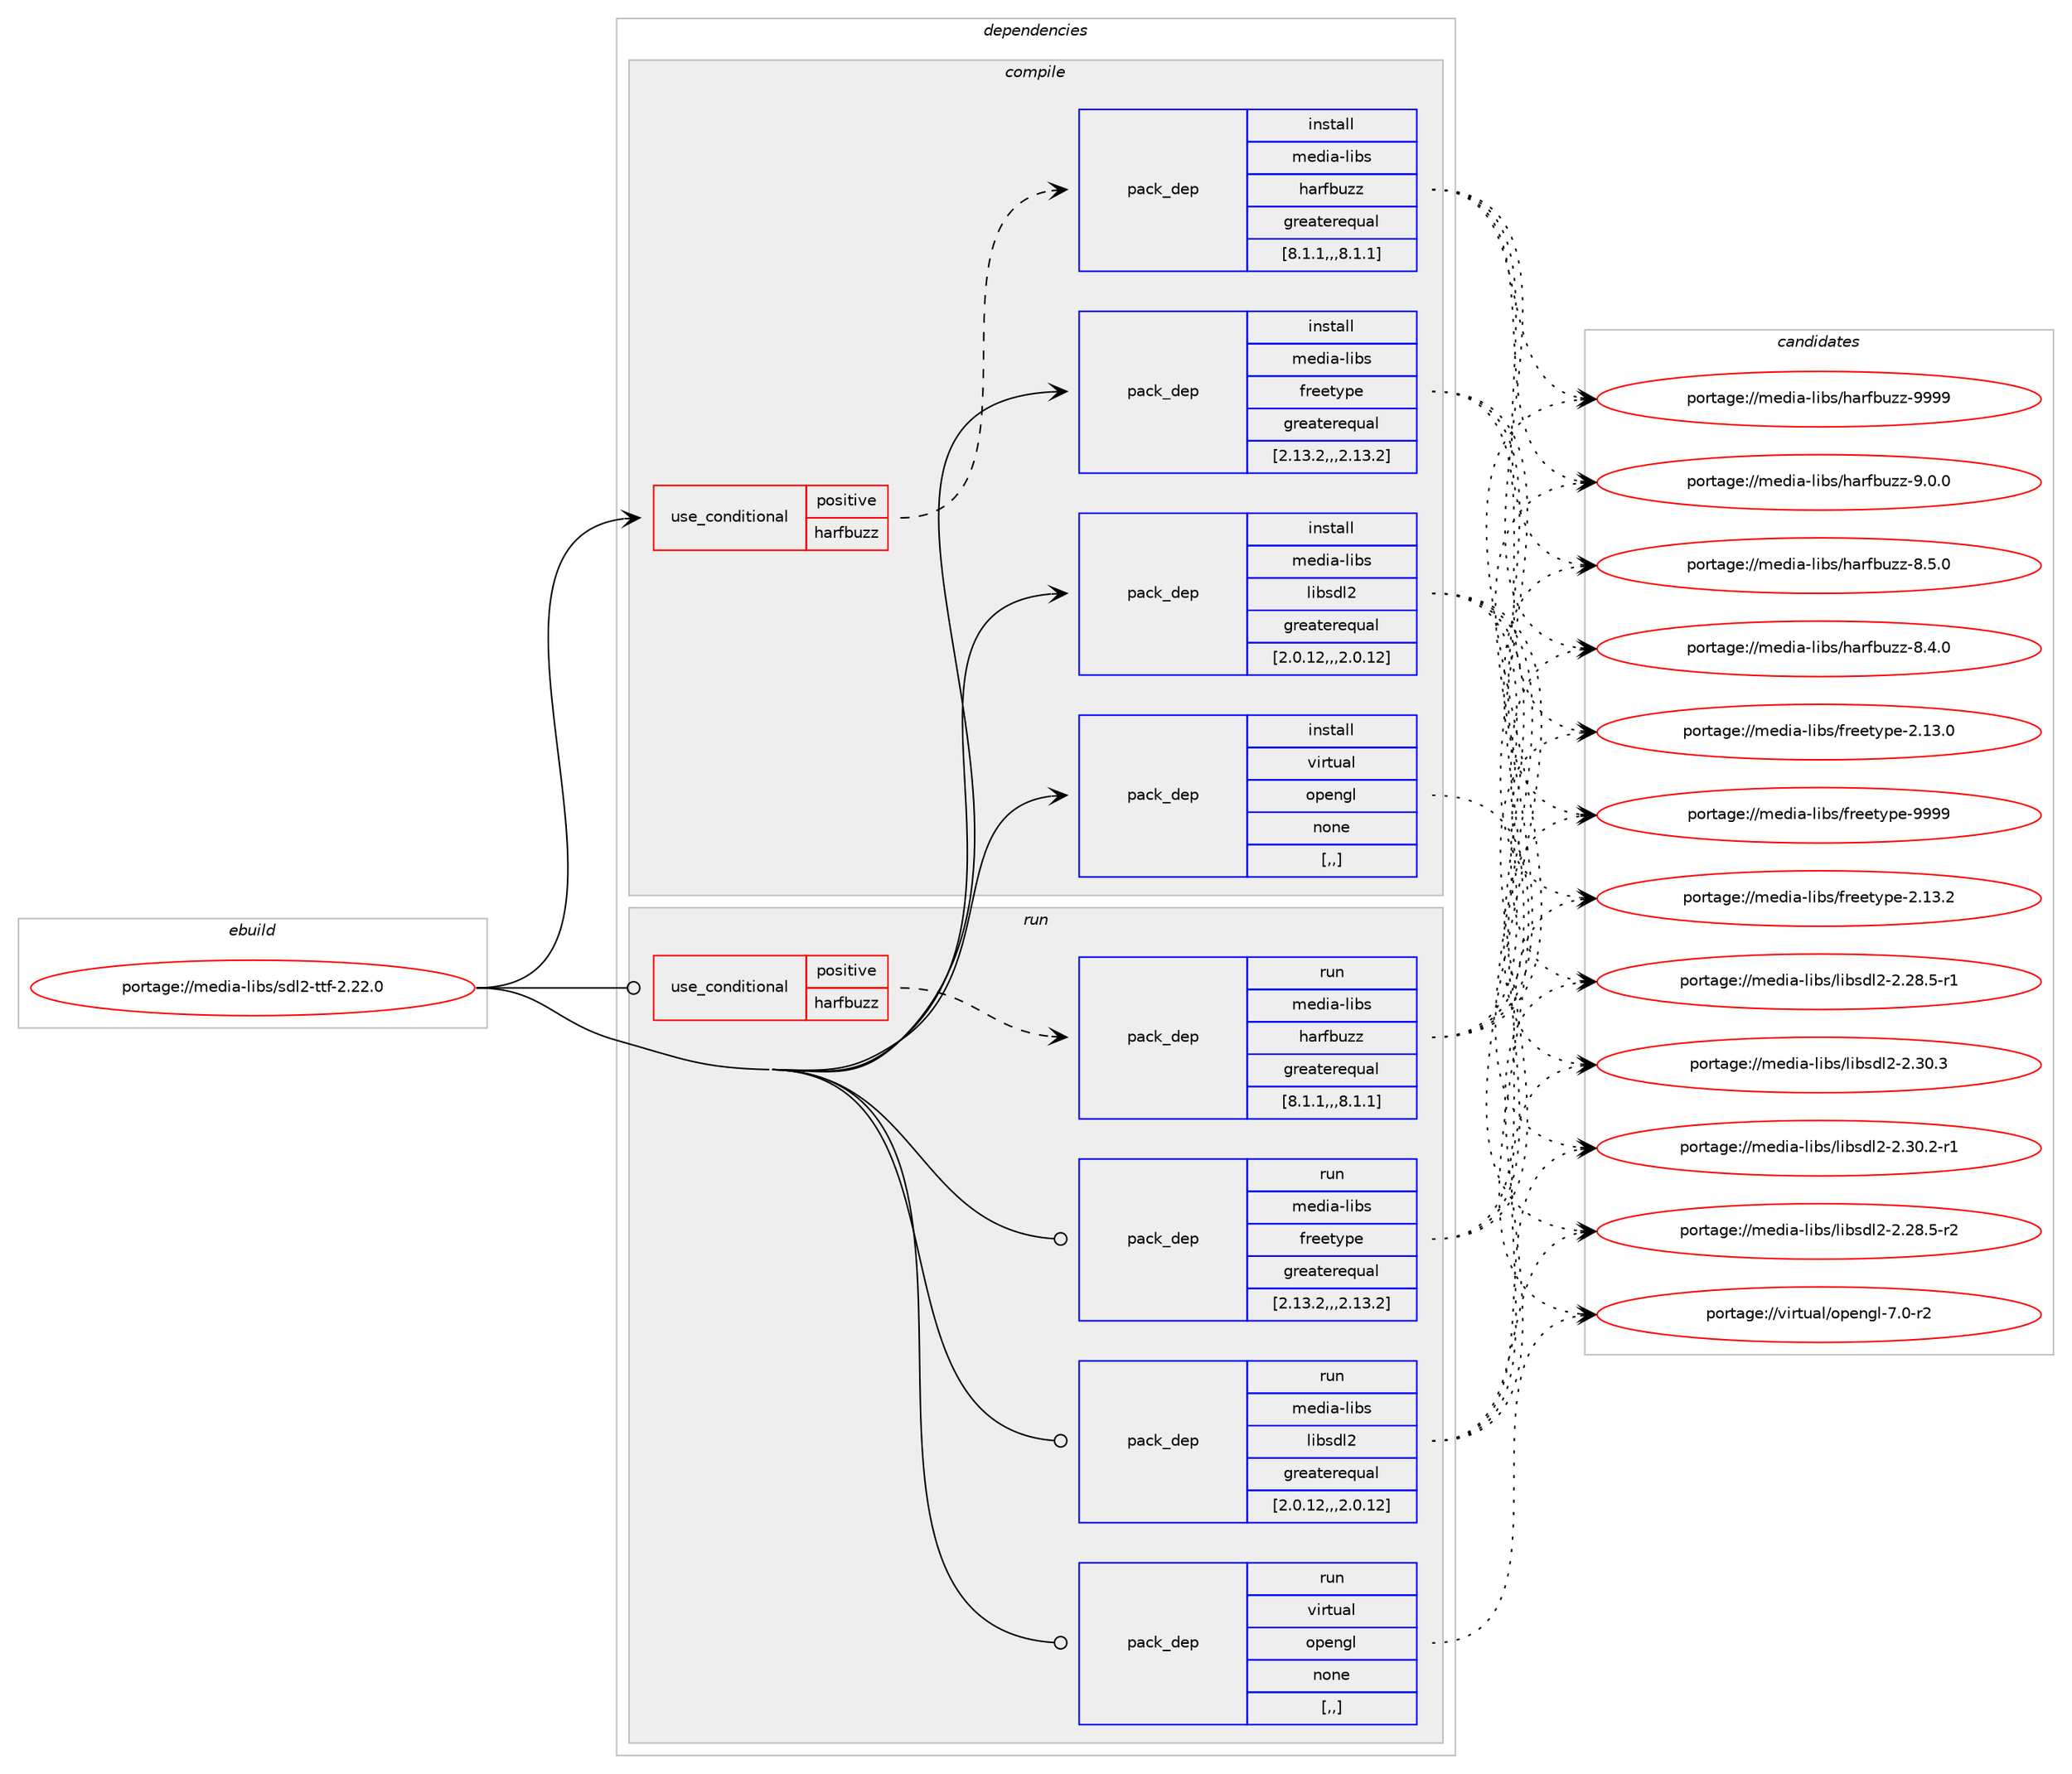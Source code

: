 digraph prolog {

# *************
# Graph options
# *************

newrank=true;
concentrate=true;
compound=true;
graph [rankdir=LR,fontname=Helvetica,fontsize=10,ranksep=1.5];#, ranksep=2.5, nodesep=0.2];
edge  [arrowhead=vee];
node  [fontname=Helvetica,fontsize=10];

# **********
# The ebuild
# **********

subgraph cluster_leftcol {
color=gray;
label=<<i>ebuild</i>>;
id [label="portage://media-libs/sdl2-ttf-2.22.0", color=red, width=4, href="../media-libs/sdl2-ttf-2.22.0.svg"];
}

# ****************
# The dependencies
# ****************

subgraph cluster_midcol {
color=gray;
label=<<i>dependencies</i>>;
subgraph cluster_compile {
fillcolor="#eeeeee";
style=filled;
label=<<i>compile</i>>;
subgraph cond77597 {
dependency305506 [label=<<TABLE BORDER="0" CELLBORDER="1" CELLSPACING="0" CELLPADDING="4"><TR><TD ROWSPAN="3" CELLPADDING="10">use_conditional</TD></TR><TR><TD>positive</TD></TR><TR><TD>harfbuzz</TD></TR></TABLE>>, shape=none, color=red];
subgraph pack225534 {
dependency305507 [label=<<TABLE BORDER="0" CELLBORDER="1" CELLSPACING="0" CELLPADDING="4" WIDTH="220"><TR><TD ROWSPAN="6" CELLPADDING="30">pack_dep</TD></TR><TR><TD WIDTH="110">install</TD></TR><TR><TD>media-libs</TD></TR><TR><TD>harfbuzz</TD></TR><TR><TD>greaterequal</TD></TR><TR><TD>[8.1.1,,,8.1.1]</TD></TR></TABLE>>, shape=none, color=blue];
}
dependency305506:e -> dependency305507:w [weight=20,style="dashed",arrowhead="vee"];
}
id:e -> dependency305506:w [weight=20,style="solid",arrowhead="vee"];
subgraph pack225535 {
dependency305508 [label=<<TABLE BORDER="0" CELLBORDER="1" CELLSPACING="0" CELLPADDING="4" WIDTH="220"><TR><TD ROWSPAN="6" CELLPADDING="30">pack_dep</TD></TR><TR><TD WIDTH="110">install</TD></TR><TR><TD>media-libs</TD></TR><TR><TD>freetype</TD></TR><TR><TD>greaterequal</TD></TR><TR><TD>[2.13.2,,,2.13.2]</TD></TR></TABLE>>, shape=none, color=blue];
}
id:e -> dependency305508:w [weight=20,style="solid",arrowhead="vee"];
subgraph pack225536 {
dependency305509 [label=<<TABLE BORDER="0" CELLBORDER="1" CELLSPACING="0" CELLPADDING="4" WIDTH="220"><TR><TD ROWSPAN="6" CELLPADDING="30">pack_dep</TD></TR><TR><TD WIDTH="110">install</TD></TR><TR><TD>media-libs</TD></TR><TR><TD>libsdl2</TD></TR><TR><TD>greaterequal</TD></TR><TR><TD>[2.0.12,,,2.0.12]</TD></TR></TABLE>>, shape=none, color=blue];
}
id:e -> dependency305509:w [weight=20,style="solid",arrowhead="vee"];
subgraph pack225537 {
dependency305510 [label=<<TABLE BORDER="0" CELLBORDER="1" CELLSPACING="0" CELLPADDING="4" WIDTH="220"><TR><TD ROWSPAN="6" CELLPADDING="30">pack_dep</TD></TR><TR><TD WIDTH="110">install</TD></TR><TR><TD>virtual</TD></TR><TR><TD>opengl</TD></TR><TR><TD>none</TD></TR><TR><TD>[,,]</TD></TR></TABLE>>, shape=none, color=blue];
}
id:e -> dependency305510:w [weight=20,style="solid",arrowhead="vee"];
}
subgraph cluster_compileandrun {
fillcolor="#eeeeee";
style=filled;
label=<<i>compile and run</i>>;
}
subgraph cluster_run {
fillcolor="#eeeeee";
style=filled;
label=<<i>run</i>>;
subgraph cond77598 {
dependency305511 [label=<<TABLE BORDER="0" CELLBORDER="1" CELLSPACING="0" CELLPADDING="4"><TR><TD ROWSPAN="3" CELLPADDING="10">use_conditional</TD></TR><TR><TD>positive</TD></TR><TR><TD>harfbuzz</TD></TR></TABLE>>, shape=none, color=red];
subgraph pack225538 {
dependency305512 [label=<<TABLE BORDER="0" CELLBORDER="1" CELLSPACING="0" CELLPADDING="4" WIDTH="220"><TR><TD ROWSPAN="6" CELLPADDING="30">pack_dep</TD></TR><TR><TD WIDTH="110">run</TD></TR><TR><TD>media-libs</TD></TR><TR><TD>harfbuzz</TD></TR><TR><TD>greaterequal</TD></TR><TR><TD>[8.1.1,,,8.1.1]</TD></TR></TABLE>>, shape=none, color=blue];
}
dependency305511:e -> dependency305512:w [weight=20,style="dashed",arrowhead="vee"];
}
id:e -> dependency305511:w [weight=20,style="solid",arrowhead="odot"];
subgraph pack225539 {
dependency305513 [label=<<TABLE BORDER="0" CELLBORDER="1" CELLSPACING="0" CELLPADDING="4" WIDTH="220"><TR><TD ROWSPAN="6" CELLPADDING="30">pack_dep</TD></TR><TR><TD WIDTH="110">run</TD></TR><TR><TD>media-libs</TD></TR><TR><TD>freetype</TD></TR><TR><TD>greaterequal</TD></TR><TR><TD>[2.13.2,,,2.13.2]</TD></TR></TABLE>>, shape=none, color=blue];
}
id:e -> dependency305513:w [weight=20,style="solid",arrowhead="odot"];
subgraph pack225540 {
dependency305514 [label=<<TABLE BORDER="0" CELLBORDER="1" CELLSPACING="0" CELLPADDING="4" WIDTH="220"><TR><TD ROWSPAN="6" CELLPADDING="30">pack_dep</TD></TR><TR><TD WIDTH="110">run</TD></TR><TR><TD>media-libs</TD></TR><TR><TD>libsdl2</TD></TR><TR><TD>greaterequal</TD></TR><TR><TD>[2.0.12,,,2.0.12]</TD></TR></TABLE>>, shape=none, color=blue];
}
id:e -> dependency305514:w [weight=20,style="solid",arrowhead="odot"];
subgraph pack225541 {
dependency305515 [label=<<TABLE BORDER="0" CELLBORDER="1" CELLSPACING="0" CELLPADDING="4" WIDTH="220"><TR><TD ROWSPAN="6" CELLPADDING="30">pack_dep</TD></TR><TR><TD WIDTH="110">run</TD></TR><TR><TD>virtual</TD></TR><TR><TD>opengl</TD></TR><TR><TD>none</TD></TR><TR><TD>[,,]</TD></TR></TABLE>>, shape=none, color=blue];
}
id:e -> dependency305515:w [weight=20,style="solid",arrowhead="odot"];
}
}

# **************
# The candidates
# **************

subgraph cluster_choices {
rank=same;
color=gray;
label=<<i>candidates</i>>;

subgraph choice225534 {
color=black;
nodesep=1;
choice1091011001059745108105981154710497114102981171221224557575757 [label="portage://media-libs/harfbuzz-9999", color=red, width=4,href="../media-libs/harfbuzz-9999.svg"];
choice109101100105974510810598115471049711410298117122122455746484648 [label="portage://media-libs/harfbuzz-9.0.0", color=red, width=4,href="../media-libs/harfbuzz-9.0.0.svg"];
choice109101100105974510810598115471049711410298117122122455646534648 [label="portage://media-libs/harfbuzz-8.5.0", color=red, width=4,href="../media-libs/harfbuzz-8.5.0.svg"];
choice109101100105974510810598115471049711410298117122122455646524648 [label="portage://media-libs/harfbuzz-8.4.0", color=red, width=4,href="../media-libs/harfbuzz-8.4.0.svg"];
dependency305507:e -> choice1091011001059745108105981154710497114102981171221224557575757:w [style=dotted,weight="100"];
dependency305507:e -> choice109101100105974510810598115471049711410298117122122455746484648:w [style=dotted,weight="100"];
dependency305507:e -> choice109101100105974510810598115471049711410298117122122455646534648:w [style=dotted,weight="100"];
dependency305507:e -> choice109101100105974510810598115471049711410298117122122455646524648:w [style=dotted,weight="100"];
}
subgraph choice225535 {
color=black;
nodesep=1;
choice109101100105974510810598115471021141011011161211121014557575757 [label="portage://media-libs/freetype-9999", color=red, width=4,href="../media-libs/freetype-9999.svg"];
choice1091011001059745108105981154710211410110111612111210145504649514650 [label="portage://media-libs/freetype-2.13.2", color=red, width=4,href="../media-libs/freetype-2.13.2.svg"];
choice1091011001059745108105981154710211410110111612111210145504649514648 [label="portage://media-libs/freetype-2.13.0", color=red, width=4,href="../media-libs/freetype-2.13.0.svg"];
dependency305508:e -> choice109101100105974510810598115471021141011011161211121014557575757:w [style=dotted,weight="100"];
dependency305508:e -> choice1091011001059745108105981154710211410110111612111210145504649514650:w [style=dotted,weight="100"];
dependency305508:e -> choice1091011001059745108105981154710211410110111612111210145504649514648:w [style=dotted,weight="100"];
}
subgraph choice225536 {
color=black;
nodesep=1;
choice10910110010597451081059811547108105981151001085045504651484651 [label="portage://media-libs/libsdl2-2.30.3", color=red, width=4,href="../media-libs/libsdl2-2.30.3.svg"];
choice109101100105974510810598115471081059811510010850455046514846504511449 [label="portage://media-libs/libsdl2-2.30.2-r1", color=red, width=4,href="../media-libs/libsdl2-2.30.2-r1.svg"];
choice109101100105974510810598115471081059811510010850455046505646534511450 [label="portage://media-libs/libsdl2-2.28.5-r2", color=red, width=4,href="../media-libs/libsdl2-2.28.5-r2.svg"];
choice109101100105974510810598115471081059811510010850455046505646534511449 [label="portage://media-libs/libsdl2-2.28.5-r1", color=red, width=4,href="../media-libs/libsdl2-2.28.5-r1.svg"];
dependency305509:e -> choice10910110010597451081059811547108105981151001085045504651484651:w [style=dotted,weight="100"];
dependency305509:e -> choice109101100105974510810598115471081059811510010850455046514846504511449:w [style=dotted,weight="100"];
dependency305509:e -> choice109101100105974510810598115471081059811510010850455046505646534511450:w [style=dotted,weight="100"];
dependency305509:e -> choice109101100105974510810598115471081059811510010850455046505646534511449:w [style=dotted,weight="100"];
}
subgraph choice225537 {
color=black;
nodesep=1;
choice1181051141161179710847111112101110103108455546484511450 [label="portage://virtual/opengl-7.0-r2", color=red, width=4,href="../virtual/opengl-7.0-r2.svg"];
dependency305510:e -> choice1181051141161179710847111112101110103108455546484511450:w [style=dotted,weight="100"];
}
subgraph choice225538 {
color=black;
nodesep=1;
choice1091011001059745108105981154710497114102981171221224557575757 [label="portage://media-libs/harfbuzz-9999", color=red, width=4,href="../media-libs/harfbuzz-9999.svg"];
choice109101100105974510810598115471049711410298117122122455746484648 [label="portage://media-libs/harfbuzz-9.0.0", color=red, width=4,href="../media-libs/harfbuzz-9.0.0.svg"];
choice109101100105974510810598115471049711410298117122122455646534648 [label="portage://media-libs/harfbuzz-8.5.0", color=red, width=4,href="../media-libs/harfbuzz-8.5.0.svg"];
choice109101100105974510810598115471049711410298117122122455646524648 [label="portage://media-libs/harfbuzz-8.4.0", color=red, width=4,href="../media-libs/harfbuzz-8.4.0.svg"];
dependency305512:e -> choice1091011001059745108105981154710497114102981171221224557575757:w [style=dotted,weight="100"];
dependency305512:e -> choice109101100105974510810598115471049711410298117122122455746484648:w [style=dotted,weight="100"];
dependency305512:e -> choice109101100105974510810598115471049711410298117122122455646534648:w [style=dotted,weight="100"];
dependency305512:e -> choice109101100105974510810598115471049711410298117122122455646524648:w [style=dotted,weight="100"];
}
subgraph choice225539 {
color=black;
nodesep=1;
choice109101100105974510810598115471021141011011161211121014557575757 [label="portage://media-libs/freetype-9999", color=red, width=4,href="../media-libs/freetype-9999.svg"];
choice1091011001059745108105981154710211410110111612111210145504649514650 [label="portage://media-libs/freetype-2.13.2", color=red, width=4,href="../media-libs/freetype-2.13.2.svg"];
choice1091011001059745108105981154710211410110111612111210145504649514648 [label="portage://media-libs/freetype-2.13.0", color=red, width=4,href="../media-libs/freetype-2.13.0.svg"];
dependency305513:e -> choice109101100105974510810598115471021141011011161211121014557575757:w [style=dotted,weight="100"];
dependency305513:e -> choice1091011001059745108105981154710211410110111612111210145504649514650:w [style=dotted,weight="100"];
dependency305513:e -> choice1091011001059745108105981154710211410110111612111210145504649514648:w [style=dotted,weight="100"];
}
subgraph choice225540 {
color=black;
nodesep=1;
choice10910110010597451081059811547108105981151001085045504651484651 [label="portage://media-libs/libsdl2-2.30.3", color=red, width=4,href="../media-libs/libsdl2-2.30.3.svg"];
choice109101100105974510810598115471081059811510010850455046514846504511449 [label="portage://media-libs/libsdl2-2.30.2-r1", color=red, width=4,href="../media-libs/libsdl2-2.30.2-r1.svg"];
choice109101100105974510810598115471081059811510010850455046505646534511450 [label="portage://media-libs/libsdl2-2.28.5-r2", color=red, width=4,href="../media-libs/libsdl2-2.28.5-r2.svg"];
choice109101100105974510810598115471081059811510010850455046505646534511449 [label="portage://media-libs/libsdl2-2.28.5-r1", color=red, width=4,href="../media-libs/libsdl2-2.28.5-r1.svg"];
dependency305514:e -> choice10910110010597451081059811547108105981151001085045504651484651:w [style=dotted,weight="100"];
dependency305514:e -> choice109101100105974510810598115471081059811510010850455046514846504511449:w [style=dotted,weight="100"];
dependency305514:e -> choice109101100105974510810598115471081059811510010850455046505646534511450:w [style=dotted,weight="100"];
dependency305514:e -> choice109101100105974510810598115471081059811510010850455046505646534511449:w [style=dotted,weight="100"];
}
subgraph choice225541 {
color=black;
nodesep=1;
choice1181051141161179710847111112101110103108455546484511450 [label="portage://virtual/opengl-7.0-r2", color=red, width=4,href="../virtual/opengl-7.0-r2.svg"];
dependency305515:e -> choice1181051141161179710847111112101110103108455546484511450:w [style=dotted,weight="100"];
}
}

}
